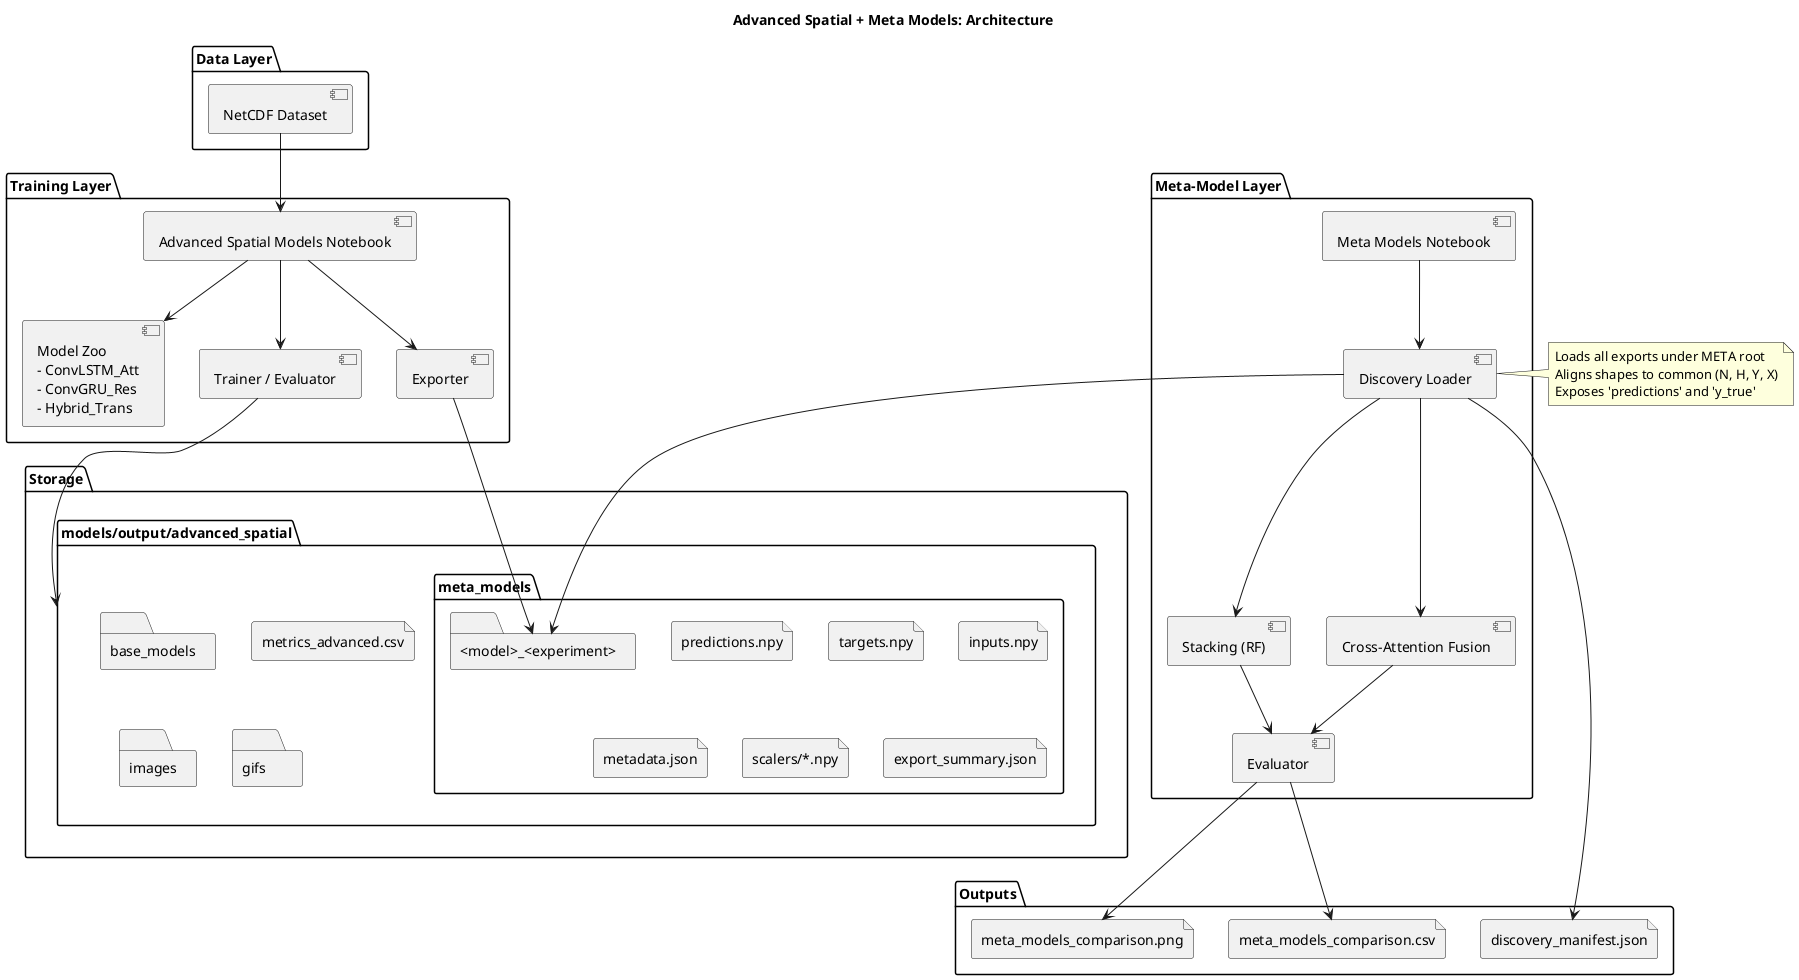 @startuml Architecture
title Advanced Spatial + Meta Models: Architecture

package "Data Layer" {
  [NetCDF Dataset] as NCD
}

package "Training Layer" {
  component "Advanced Spatial Models Notebook" as NB1
  component "Model Zoo\n- ConvLSTM_Att\n- ConvGRU_Res\n- Hybrid_Trans" as ZOO
  component "Trainer / Evaluator" as TRAIN
  component "Exporter" as EXPORT
}

package "Storage" {
  folder "models/output/advanced_spatial" as STORE {
    folder "base_models" as BASE
    file "metrics_advanced.csv" as METRICS
    folder "images" as IMAGES
    folder "gifs" as GIFS
    folder "meta_models" as META2 {
      folder "<model>_<experiment>" as SUBDIR
      file "predictions.npy"
      file "targets.npy"
      file "inputs.npy"
      file "metadata.json"
      file "scalers/*.npy"
      file "export_summary.json"
    }
  }
}

package "Meta-Model Layer" {
  component "Meta Models Notebook" as NB2
  component "Discovery Loader" as LOADER
  component "Stacking (RF)" as STACK
  component "Cross-Attention Fusion" as CAF
  component "Evaluator" as EVAL
}

package "Outputs" {
  file "meta_models_comparison.csv" as OUTCSV
  file "meta_models_comparison.png" as OUTPNG
  file "discovery_manifest.json" as OUTMAN
}

NCD --> NB1
NB1 --> ZOO
NB1 --> TRAIN
TRAIN --> STORE
NB1 --> EXPORT
EXPORT --> SUBDIR

NB2 --> LOADER
LOADER --> SUBDIR
LOADER --> STACK
LOADER --> CAF
STACK --> EVAL
CAF --> EVAL
EVAL --> OUTCSV
EVAL --> OUTPNG
LOADER --> OUTMAN

note right of LOADER
  Loads all exports under META root
  Aligns shapes to common (N, H, Y, X)
  Exposes 'predictions' and 'y_true'
end note

@enduml
